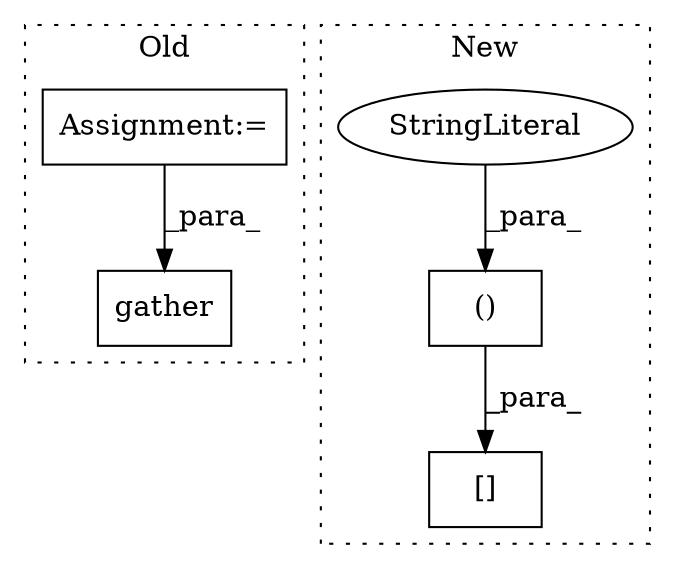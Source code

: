 digraph G {
subgraph cluster0 {
1 [label="gather" a="32" s="3787,3841" l="7,1" shape="box"];
5 [label="Assignment:=" a="7" s="3563" l="1" shape="box"];
label = "Old";
style="dotted";
}
subgraph cluster1 {
2 [label="()" a="106" s="4122" l="79" shape="box"];
3 [label="StringLiteral" a="45" s="4185" l="16" shape="ellipse"];
4 [label="[]" a="2" s="4108,4201" l="14,2" shape="box"];
label = "New";
style="dotted";
}
2 -> 4 [label="_para_"];
3 -> 2 [label="_para_"];
5 -> 1 [label="_para_"];
}